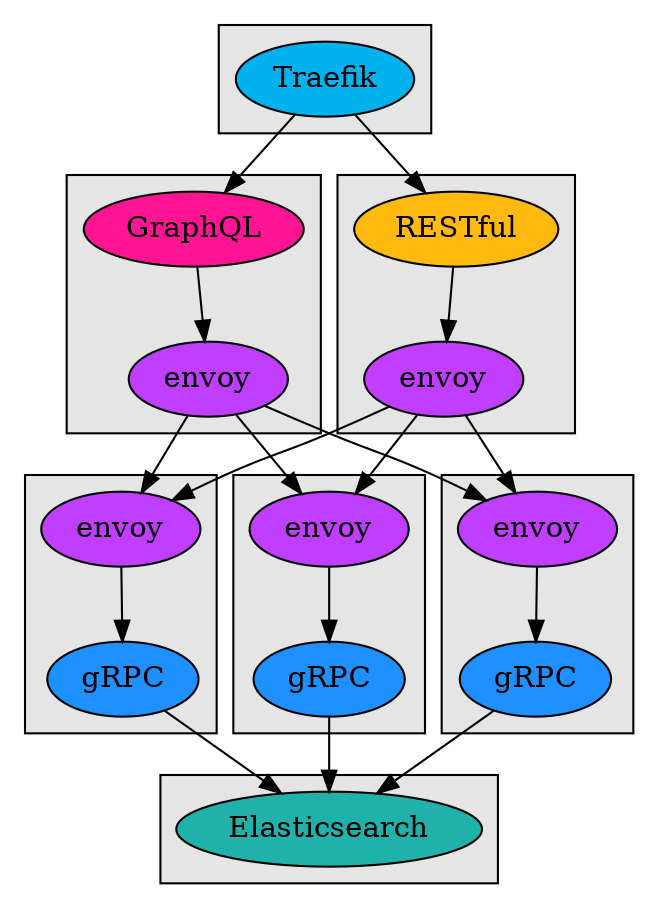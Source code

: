 digraph architecture {
    traefik->{graphql,todo_gw}
    envoy_graphql->{envoy_grpc1,envoy_grpc2,envoy_grpc3}
    envoy_gw->{envoy_grpc1,envoy_grpc2,envoy_grpc3}
    {todo_grpc1,todo_grpc2,todo_grpc3}->elasticsearch

    subgraph cluster_proxy {
        style="filled"
        fillcolor="gray90"

        traefik [label="Traefik" style="filled" fillcolor="deepskyblue2"]
    }

    subgraph cluster_graphql {
        style="filled"
        fillcolor="gray90"

        graphql [label="GraphQL" style="filled" fillcolor="deeppink"]
        envoy_graphql [label="envoy" style="filled" fillcolor="darkorchid1"]

        graphql->envoy_graphql
    }

    subgraph cluster_todo_gateway {
        style="filled"
        fillcolor="gray90"

        todo_gw [label="RESTful" style="filled" fillcolor="darkgoldenrod1"]
        envoy_gw [label="envoy" style="filled" fillcolor="darkorchid1"]

        todo_gw->envoy_gw
    }

    subgraph cluster_todo_grpc1 {
        style="filled"
        fillcolor="gray90"

        todo_grpc1 [label="gRPC" style="filled" fillcolor="dodgerblue1"]
        envoy_grpc1 [label="envoy" style="filled" fillcolor="darkorchid1"]

        envoy_grpc1->todo_grpc1
    }

    subgraph cluster_todo_grpc2 {
        style="filled"
        fillcolor="gray90"

        todo_grpc2 [label="gRPC" style="filled" fillcolor="dodgerblue1"]
        envoy_grpc2 [label="envoy" style="filled" fillcolor="darkorchid1"]

        envoy_grpc2->todo_grpc2
    }

    subgraph cluster_todo_grpc3 {
        style="filled"
        fillcolor="gray90"

        todo_grpc3 [label="gRPC" style="filled" fillcolor="dodgerblue1"]
        envoy_grpc3 [label="envoy" style="filled" fillcolor="darkorchid1"]

        envoy_grpc3->todo_grpc3
    }

    subgraph cluster_elasticsearch {
        style="filled"
        fillcolor="gray90"

        elasticsearch [label="Elasticsearch" style="filled" fillcolor="lightseagreen"]
    }
}